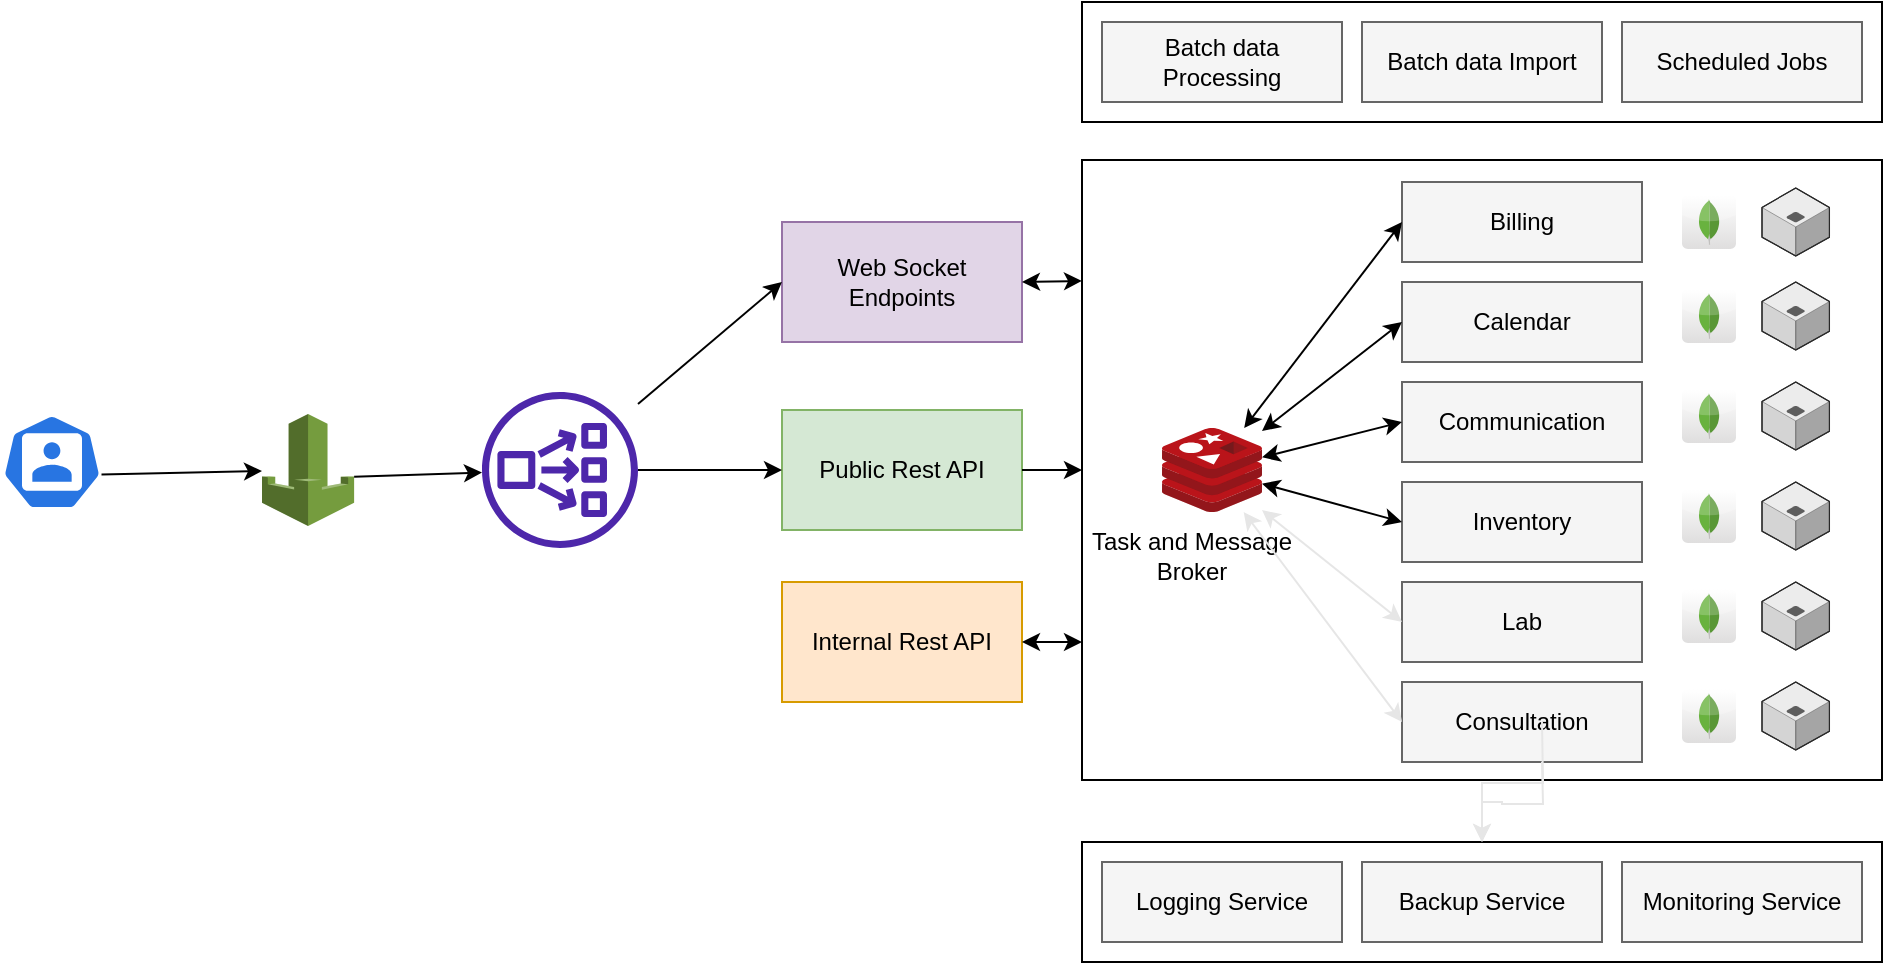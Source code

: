 <mxfile version="17.4.5" type="github">
  <diagram id="DRikjxQiTBmXCBcwlVn4" name="Page-1">
    <mxGraphModel dx="1183" dy="808" grid="1" gridSize="10" guides="1" tooltips="1" connect="1" arrows="1" fold="1" page="1" pageScale="1" pageWidth="800" pageHeight="600" math="0" shadow="0">
      <root>
        <mxCell id="0" />
        <mxCell id="1" parent="0" />
        <mxCell id="Ie-Fu-AVoVfVuAzAOqy1-1" value="" style="sketch=0;html=1;dashed=0;whitespace=wrap;fillColor=#2875E2;strokeColor=#ffffff;points=[[0.005,0.63,0],[0.1,0.2,0],[0.9,0.2,0],[0.5,0,0],[0.995,0.63,0],[0.72,0.99,0],[0.5,1,0],[0.28,0.99,0]];shape=mxgraph.kubernetes.icon;prIcon=user" vertex="1" parent="1">
          <mxGeometry x="60" y="276" width="50" height="48" as="geometry" />
        </mxCell>
        <mxCell id="Ie-Fu-AVoVfVuAzAOqy1-2" value="" style="outlineConnect=0;dashed=0;verticalLabelPosition=bottom;verticalAlign=top;align=center;html=1;shape=mxgraph.aws3.waf;fillColor=#759C3E;gradientColor=none;" vertex="1" parent="1">
          <mxGeometry x="190" y="276" width="46.06" height="56" as="geometry" />
        </mxCell>
        <mxCell id="Ie-Fu-AVoVfVuAzAOqy1-3" value="" style="sketch=0;outlineConnect=0;fontColor=#232F3E;gradientColor=none;fillColor=#4D27AA;strokeColor=none;dashed=0;verticalLabelPosition=bottom;verticalAlign=top;align=center;html=1;fontSize=12;fontStyle=0;aspect=fixed;pointerEvents=1;shape=mxgraph.aws4.network_load_balancer;" vertex="1" parent="1">
          <mxGeometry x="300" y="265" width="78" height="78" as="geometry" />
        </mxCell>
        <mxCell id="Ie-Fu-AVoVfVuAzAOqy1-4" value="" style="endArrow=classic;html=1;rounded=0;exitX=0.995;exitY=0.63;exitDx=0;exitDy=0;exitPerimeter=0;" edge="1" parent="1" source="Ie-Fu-AVoVfVuAzAOqy1-1" target="Ie-Fu-AVoVfVuAzAOqy1-2">
          <mxGeometry width="50" height="50" relative="1" as="geometry">
            <mxPoint x="340" y="140" as="sourcePoint" />
            <mxPoint x="250" y="140" as="targetPoint" />
          </mxGeometry>
        </mxCell>
        <mxCell id="Ie-Fu-AVoVfVuAzAOqy1-5" value="" style="endArrow=classic;html=1;rounded=0;exitX=1;exitY=0.56;exitDx=0;exitDy=0;exitPerimeter=0;" edge="1" parent="1" source="Ie-Fu-AVoVfVuAzAOqy1-2" target="Ie-Fu-AVoVfVuAzAOqy1-3">
          <mxGeometry width="50" height="50" relative="1" as="geometry">
            <mxPoint x="200" y="160" as="sourcePoint" />
            <mxPoint x="360" y="170" as="targetPoint" />
          </mxGeometry>
        </mxCell>
        <mxCell id="Ie-Fu-AVoVfVuAzAOqy1-6" value="" style="rounded=0;whiteSpace=wrap;html=1;fillColor=#e1d5e7;strokeColor=#9673a6;" vertex="1" parent="1">
          <mxGeometry x="450" y="180" width="120" height="60" as="geometry" />
        </mxCell>
        <mxCell id="Ie-Fu-AVoVfVuAzAOqy1-7" value="" style="rounded=0;whiteSpace=wrap;html=1;fillColor=#d5e8d4;strokeColor=#82b366;" vertex="1" parent="1">
          <mxGeometry x="450" y="274" width="120" height="60" as="geometry" />
        </mxCell>
        <mxCell id="Ie-Fu-AVoVfVuAzAOqy1-8" value="" style="rounded=0;whiteSpace=wrap;html=1;fillColor=#ffe6cc;strokeColor=#d79b00;" vertex="1" parent="1">
          <mxGeometry x="450" y="360" width="120" height="60" as="geometry" />
        </mxCell>
        <mxCell id="Ie-Fu-AVoVfVuAzAOqy1-9" value="" style="endArrow=classic;html=1;rounded=0;entryX=0;entryY=0.5;entryDx=0;entryDy=0;" edge="1" parent="1" source="Ie-Fu-AVoVfVuAzAOqy1-3" target="Ie-Fu-AVoVfVuAzAOqy1-6">
          <mxGeometry width="50" height="50" relative="1" as="geometry">
            <mxPoint x="440" y="320" as="sourcePoint" />
            <mxPoint x="490" y="270" as="targetPoint" />
          </mxGeometry>
        </mxCell>
        <mxCell id="Ie-Fu-AVoVfVuAzAOqy1-10" value="" style="endArrow=classic;html=1;rounded=0;entryX=0;entryY=0.5;entryDx=0;entryDy=0;" edge="1" parent="1" source="Ie-Fu-AVoVfVuAzAOqy1-3" target="Ie-Fu-AVoVfVuAzAOqy1-7">
          <mxGeometry width="50" height="50" relative="1" as="geometry">
            <mxPoint x="440" y="320" as="sourcePoint" />
            <mxPoint x="490" y="270" as="targetPoint" />
          </mxGeometry>
        </mxCell>
        <mxCell id="Ie-Fu-AVoVfVuAzAOqy1-11" value="Web Socket Endpoints" style="text;html=1;strokeColor=none;fillColor=none;align=center;verticalAlign=middle;whiteSpace=wrap;rounded=0;" vertex="1" parent="1">
          <mxGeometry x="450" y="195" width="120" height="30" as="geometry" />
        </mxCell>
        <mxCell id="Ie-Fu-AVoVfVuAzAOqy1-12" value="Public Rest API" style="text;html=1;strokeColor=none;fillColor=none;align=center;verticalAlign=middle;whiteSpace=wrap;rounded=0;" vertex="1" parent="1">
          <mxGeometry x="450" y="289" width="120" height="30" as="geometry" />
        </mxCell>
        <mxCell id="Ie-Fu-AVoVfVuAzAOqy1-13" value="Internal Rest API" style="text;html=1;strokeColor=none;fillColor=none;align=center;verticalAlign=middle;whiteSpace=wrap;rounded=0;" vertex="1" parent="1">
          <mxGeometry x="450" y="375" width="120" height="30" as="geometry" />
        </mxCell>
        <mxCell id="Ie-Fu-AVoVfVuAzAOqy1-14" value="" style="rounded=0;whiteSpace=wrap;html=1;" vertex="1" parent="1">
          <mxGeometry x="600" y="149" width="400" height="310" as="geometry" />
        </mxCell>
        <mxCell id="Ie-Fu-AVoVfVuAzAOqy1-15" value="" style="endArrow=classic;html=1;rounded=0;exitX=1;exitY=0.5;exitDx=0;exitDy=0;entryX=0;entryY=0.5;entryDx=0;entryDy=0;" edge="1" parent="1" source="Ie-Fu-AVoVfVuAzAOqy1-12" target="Ie-Fu-AVoVfVuAzAOqy1-14">
          <mxGeometry width="50" height="50" relative="1" as="geometry">
            <mxPoint x="690" y="400" as="sourcePoint" />
            <mxPoint x="740" y="350" as="targetPoint" />
          </mxGeometry>
        </mxCell>
        <mxCell id="Ie-Fu-AVoVfVuAzAOqy1-16" value="" style="endArrow=classic;startArrow=classic;html=1;rounded=0;exitX=1;exitY=0.5;exitDx=0;exitDy=0;" edge="1" parent="1" source="Ie-Fu-AVoVfVuAzAOqy1-13">
          <mxGeometry width="50" height="50" relative="1" as="geometry">
            <mxPoint x="690" y="400" as="sourcePoint" />
            <mxPoint x="600" y="390" as="targetPoint" />
          </mxGeometry>
        </mxCell>
        <mxCell id="Ie-Fu-AVoVfVuAzAOqy1-18" value="" style="sketch=0;aspect=fixed;html=1;points=[];align=center;image;fontSize=12;image=img/lib/mscae/Cache_Redis_Product.svg;" vertex="1" parent="1">
          <mxGeometry x="640" y="283" width="50" height="42" as="geometry" />
        </mxCell>
        <mxCell id="Ie-Fu-AVoVfVuAzAOqy1-22" value="" style="group" vertex="1" connectable="0" parent="1">
          <mxGeometry x="760" y="160" width="120" height="40" as="geometry" />
        </mxCell>
        <mxCell id="Ie-Fu-AVoVfVuAzAOqy1-20" value="" style="rounded=0;whiteSpace=wrap;html=1;fillColor=#f5f5f5;fontColor=#333333;strokeColor=#666666;" vertex="1" parent="Ie-Fu-AVoVfVuAzAOqy1-22">
          <mxGeometry width="120" height="40" as="geometry" />
        </mxCell>
        <mxCell id="Ie-Fu-AVoVfVuAzAOqy1-21" value="Billing" style="text;html=1;strokeColor=none;fillColor=none;align=center;verticalAlign=middle;whiteSpace=wrap;rounded=0;" vertex="1" parent="Ie-Fu-AVoVfVuAzAOqy1-22">
          <mxGeometry x="5" y="10" width="110" height="20" as="geometry" />
        </mxCell>
        <mxCell id="Ie-Fu-AVoVfVuAzAOqy1-26" value="" style="group" vertex="1" connectable="0" parent="1">
          <mxGeometry x="760" y="210" width="120" height="40" as="geometry" />
        </mxCell>
        <mxCell id="Ie-Fu-AVoVfVuAzAOqy1-27" value="" style="rounded=0;whiteSpace=wrap;html=1;fillColor=#f5f5f5;fontColor=#333333;strokeColor=#666666;" vertex="1" parent="Ie-Fu-AVoVfVuAzAOqy1-26">
          <mxGeometry width="120" height="40" as="geometry" />
        </mxCell>
        <mxCell id="Ie-Fu-AVoVfVuAzAOqy1-28" value="Calendar" style="text;html=1;strokeColor=none;fillColor=none;align=center;verticalAlign=middle;whiteSpace=wrap;rounded=0;" vertex="1" parent="Ie-Fu-AVoVfVuAzAOqy1-26">
          <mxGeometry x="5" y="10" width="110" height="20" as="geometry" />
        </mxCell>
        <mxCell id="Ie-Fu-AVoVfVuAzAOqy1-30" value="" style="group" vertex="1" connectable="0" parent="1">
          <mxGeometry x="760" y="260" width="120" height="40" as="geometry" />
        </mxCell>
        <mxCell id="Ie-Fu-AVoVfVuAzAOqy1-31" value="" style="rounded=0;whiteSpace=wrap;html=1;fillColor=#f5f5f5;fontColor=#333333;strokeColor=#666666;" vertex="1" parent="Ie-Fu-AVoVfVuAzAOqy1-30">
          <mxGeometry width="120" height="40" as="geometry" />
        </mxCell>
        <mxCell id="Ie-Fu-AVoVfVuAzAOqy1-32" value="Communication" style="text;html=1;strokeColor=none;fillColor=none;align=center;verticalAlign=middle;whiteSpace=wrap;rounded=0;" vertex="1" parent="Ie-Fu-AVoVfVuAzAOqy1-30">
          <mxGeometry x="5" y="10" width="110" height="20" as="geometry" />
        </mxCell>
        <mxCell id="Ie-Fu-AVoVfVuAzAOqy1-19" value="Task and Message Broker" style="text;html=1;strokeColor=none;fillColor=none;align=center;verticalAlign=middle;whiteSpace=wrap;rounded=0;" vertex="1" parent="1">
          <mxGeometry x="600" y="332" width="110" height="30" as="geometry" />
        </mxCell>
        <mxCell id="Ie-Fu-AVoVfVuAzAOqy1-35" value="" style="group" vertex="1" connectable="0" parent="1">
          <mxGeometry x="760" y="310" width="120" height="40" as="geometry" />
        </mxCell>
        <mxCell id="Ie-Fu-AVoVfVuAzAOqy1-36" value="" style="rounded=0;whiteSpace=wrap;html=1;fillColor=#f5f5f5;fontColor=#333333;strokeColor=#666666;" vertex="1" parent="Ie-Fu-AVoVfVuAzAOqy1-35">
          <mxGeometry width="120" height="40" as="geometry" />
        </mxCell>
        <mxCell id="Ie-Fu-AVoVfVuAzAOqy1-37" value="Inventory" style="text;html=1;strokeColor=none;fillColor=none;align=center;verticalAlign=middle;whiteSpace=wrap;rounded=0;" vertex="1" parent="Ie-Fu-AVoVfVuAzAOqy1-35">
          <mxGeometry x="5" y="10" width="110" height="20" as="geometry" />
        </mxCell>
        <mxCell id="Ie-Fu-AVoVfVuAzAOqy1-41" value="" style="group" vertex="1" connectable="0" parent="1">
          <mxGeometry x="760" y="360" width="120" height="40" as="geometry" />
        </mxCell>
        <mxCell id="Ie-Fu-AVoVfVuAzAOqy1-42" value="" style="rounded=0;whiteSpace=wrap;html=1;fillColor=#f5f5f5;fontColor=#333333;strokeColor=#666666;" vertex="1" parent="Ie-Fu-AVoVfVuAzAOqy1-41">
          <mxGeometry width="120" height="40" as="geometry" />
        </mxCell>
        <mxCell id="Ie-Fu-AVoVfVuAzAOqy1-43" value="Lab" style="text;html=1;strokeColor=none;fillColor=none;align=center;verticalAlign=middle;whiteSpace=wrap;rounded=0;" vertex="1" parent="Ie-Fu-AVoVfVuAzAOqy1-41">
          <mxGeometry x="5" y="10" width="110" height="20" as="geometry" />
        </mxCell>
        <mxCell id="Ie-Fu-AVoVfVuAzAOqy1-44" value="" style="group" vertex="1" connectable="0" parent="1">
          <mxGeometry x="760" y="410" width="120" height="40" as="geometry" />
        </mxCell>
        <mxCell id="Ie-Fu-AVoVfVuAzAOqy1-45" value="" style="rounded=0;whiteSpace=wrap;html=1;fillColor=#f5f5f5;fontColor=#333333;strokeColor=#666666;" vertex="1" parent="Ie-Fu-AVoVfVuAzAOqy1-44">
          <mxGeometry width="120" height="40" as="geometry" />
        </mxCell>
        <mxCell id="Ie-Fu-AVoVfVuAzAOqy1-46" value="Consultation" style="text;html=1;strokeColor=none;fillColor=none;align=center;verticalAlign=middle;whiteSpace=wrap;rounded=0;" vertex="1" parent="Ie-Fu-AVoVfVuAzAOqy1-44">
          <mxGeometry x="5" y="10" width="110" height="20" as="geometry" />
        </mxCell>
        <mxCell id="Ie-Fu-AVoVfVuAzAOqy1-49" value="" style="group" vertex="1" connectable="0" parent="1">
          <mxGeometry x="900" y="163" width="73.73" height="34" as="geometry" />
        </mxCell>
        <mxCell id="Ie-Fu-AVoVfVuAzAOqy1-47" value="" style="dashed=0;outlineConnect=0;html=1;align=center;labelPosition=center;verticalLabelPosition=bottom;verticalAlign=top;shape=mxgraph.webicons.mongodb;gradientColor=#DFDEDE" vertex="1" parent="Ie-Fu-AVoVfVuAzAOqy1-49">
          <mxGeometry y="3.5" width="27" height="27" as="geometry" />
        </mxCell>
        <mxCell id="Ie-Fu-AVoVfVuAzAOqy1-48" value="" style="verticalLabelPosition=bottom;html=1;verticalAlign=top;strokeWidth=1;align=center;outlineConnect=0;dashed=0;outlineConnect=0;shape=mxgraph.aws3d.application_server;fillColor=#ECECEC;strokeColor=#5E5E5E;aspect=fixed;" vertex="1" parent="Ie-Fu-AVoVfVuAzAOqy1-49">
          <mxGeometry x="40" width="33.73" height="34" as="geometry" />
        </mxCell>
        <mxCell id="Ie-Fu-AVoVfVuAzAOqy1-50" value="" style="group" vertex="1" connectable="0" parent="1">
          <mxGeometry x="900" y="210" width="73.73" height="34" as="geometry" />
        </mxCell>
        <mxCell id="Ie-Fu-AVoVfVuAzAOqy1-51" value="" style="dashed=0;outlineConnect=0;html=1;align=center;labelPosition=center;verticalLabelPosition=bottom;verticalAlign=top;shape=mxgraph.webicons.mongodb;gradientColor=#DFDEDE" vertex="1" parent="Ie-Fu-AVoVfVuAzAOqy1-50">
          <mxGeometry y="3.5" width="27" height="27" as="geometry" />
        </mxCell>
        <mxCell id="Ie-Fu-AVoVfVuAzAOqy1-52" value="" style="verticalLabelPosition=bottom;html=1;verticalAlign=top;strokeWidth=1;align=center;outlineConnect=0;dashed=0;outlineConnect=0;shape=mxgraph.aws3d.application_server;fillColor=#ECECEC;strokeColor=#5E5E5E;aspect=fixed;" vertex="1" parent="Ie-Fu-AVoVfVuAzAOqy1-50">
          <mxGeometry x="40" width="33.73" height="34" as="geometry" />
        </mxCell>
        <mxCell id="Ie-Fu-AVoVfVuAzAOqy1-53" value="" style="group" vertex="1" connectable="0" parent="1">
          <mxGeometry x="900" y="260" width="73.73" height="34" as="geometry" />
        </mxCell>
        <mxCell id="Ie-Fu-AVoVfVuAzAOqy1-54" value="" style="dashed=0;outlineConnect=0;html=1;align=center;labelPosition=center;verticalLabelPosition=bottom;verticalAlign=top;shape=mxgraph.webicons.mongodb;gradientColor=#DFDEDE" vertex="1" parent="Ie-Fu-AVoVfVuAzAOqy1-53">
          <mxGeometry y="3.5" width="27" height="27" as="geometry" />
        </mxCell>
        <mxCell id="Ie-Fu-AVoVfVuAzAOqy1-55" value="" style="verticalLabelPosition=bottom;html=1;verticalAlign=top;strokeWidth=1;align=center;outlineConnect=0;dashed=0;outlineConnect=0;shape=mxgraph.aws3d.application_server;fillColor=#ECECEC;strokeColor=#5E5E5E;aspect=fixed;" vertex="1" parent="Ie-Fu-AVoVfVuAzAOqy1-53">
          <mxGeometry x="40" width="33.73" height="34" as="geometry" />
        </mxCell>
        <mxCell id="Ie-Fu-AVoVfVuAzAOqy1-56" value="" style="group" vertex="1" connectable="0" parent="1">
          <mxGeometry x="900" y="310" width="73.73" height="34" as="geometry" />
        </mxCell>
        <mxCell id="Ie-Fu-AVoVfVuAzAOqy1-57" value="" style="dashed=0;outlineConnect=0;html=1;align=center;labelPosition=center;verticalLabelPosition=bottom;verticalAlign=top;shape=mxgraph.webicons.mongodb;gradientColor=#DFDEDE" vertex="1" parent="Ie-Fu-AVoVfVuAzAOqy1-56">
          <mxGeometry y="3.5" width="27" height="27" as="geometry" />
        </mxCell>
        <mxCell id="Ie-Fu-AVoVfVuAzAOqy1-58" value="" style="verticalLabelPosition=bottom;html=1;verticalAlign=top;strokeWidth=1;align=center;outlineConnect=0;dashed=0;outlineConnect=0;shape=mxgraph.aws3d.application_server;fillColor=#ECECEC;strokeColor=#5E5E5E;aspect=fixed;" vertex="1" parent="Ie-Fu-AVoVfVuAzAOqy1-56">
          <mxGeometry x="40" width="33.73" height="34" as="geometry" />
        </mxCell>
        <mxCell id="Ie-Fu-AVoVfVuAzAOqy1-59" value="" style="group" vertex="1" connectable="0" parent="1">
          <mxGeometry x="900" y="360" width="73.73" height="34" as="geometry" />
        </mxCell>
        <mxCell id="Ie-Fu-AVoVfVuAzAOqy1-60" value="" style="dashed=0;outlineConnect=0;html=1;align=center;labelPosition=center;verticalLabelPosition=bottom;verticalAlign=top;shape=mxgraph.webicons.mongodb;gradientColor=#DFDEDE" vertex="1" parent="Ie-Fu-AVoVfVuAzAOqy1-59">
          <mxGeometry y="3.5" width="27" height="27" as="geometry" />
        </mxCell>
        <mxCell id="Ie-Fu-AVoVfVuAzAOqy1-61" value="" style="verticalLabelPosition=bottom;html=1;verticalAlign=top;strokeWidth=1;align=center;outlineConnect=0;dashed=0;outlineConnect=0;shape=mxgraph.aws3d.application_server;fillColor=#ECECEC;strokeColor=#5E5E5E;aspect=fixed;" vertex="1" parent="Ie-Fu-AVoVfVuAzAOqy1-59">
          <mxGeometry x="40" width="33.73" height="34" as="geometry" />
        </mxCell>
        <mxCell id="Ie-Fu-AVoVfVuAzAOqy1-62" value="" style="group" vertex="1" connectable="0" parent="1">
          <mxGeometry x="900" y="410" width="73.73" height="34" as="geometry" />
        </mxCell>
        <mxCell id="Ie-Fu-AVoVfVuAzAOqy1-63" value="" style="dashed=0;outlineConnect=0;html=1;align=center;labelPosition=center;verticalLabelPosition=bottom;verticalAlign=top;shape=mxgraph.webicons.mongodb;gradientColor=#DFDEDE" vertex="1" parent="Ie-Fu-AVoVfVuAzAOqy1-62">
          <mxGeometry y="3.5" width="27" height="27" as="geometry" />
        </mxCell>
        <mxCell id="Ie-Fu-AVoVfVuAzAOqy1-64" value="" style="verticalLabelPosition=bottom;html=1;verticalAlign=top;strokeWidth=1;align=center;outlineConnect=0;dashed=0;outlineConnect=0;shape=mxgraph.aws3d.application_server;fillColor=#ECECEC;strokeColor=#5E5E5E;aspect=fixed;" vertex="1" parent="Ie-Fu-AVoVfVuAzAOqy1-62">
          <mxGeometry x="40" width="33.73" height="34" as="geometry" />
        </mxCell>
        <mxCell id="Ie-Fu-AVoVfVuAzAOqy1-65" value="" style="endArrow=classic;startArrow=classic;html=1;rounded=0;exitX=0;exitY=0.5;exitDx=0;exitDy=0;" edge="1" parent="1" source="Ie-Fu-AVoVfVuAzAOqy1-20" target="Ie-Fu-AVoVfVuAzAOqy1-18">
          <mxGeometry width="50" height="50" relative="1" as="geometry">
            <mxPoint x="760" y="420" as="sourcePoint" />
            <mxPoint x="810" y="370" as="targetPoint" />
          </mxGeometry>
        </mxCell>
        <mxCell id="Ie-Fu-AVoVfVuAzAOqy1-66" value="" style="endArrow=classic;startArrow=classic;html=1;rounded=0;entryX=0;entryY=0.5;entryDx=0;entryDy=0;" edge="1" parent="1" source="Ie-Fu-AVoVfVuAzAOqy1-18" target="Ie-Fu-AVoVfVuAzAOqy1-27">
          <mxGeometry width="50" height="50" relative="1" as="geometry">
            <mxPoint x="760" y="420" as="sourcePoint" />
            <mxPoint x="810" y="370" as="targetPoint" />
          </mxGeometry>
        </mxCell>
        <mxCell id="Ie-Fu-AVoVfVuAzAOqy1-67" value="" style="endArrow=classic;startArrow=classic;html=1;rounded=0;" edge="1" parent="1" source="Ie-Fu-AVoVfVuAzAOqy1-18">
          <mxGeometry width="50" height="50" relative="1" as="geometry">
            <mxPoint x="760" y="420" as="sourcePoint" />
            <mxPoint x="760" y="280" as="targetPoint" />
          </mxGeometry>
        </mxCell>
        <mxCell id="Ie-Fu-AVoVfVuAzAOqy1-68" value="" style="endArrow=classic;startArrow=classic;html=1;rounded=0;" edge="1" parent="1" source="Ie-Fu-AVoVfVuAzAOqy1-18">
          <mxGeometry width="50" height="50" relative="1" as="geometry">
            <mxPoint x="740" y="390" as="sourcePoint" />
            <mxPoint x="760" y="330" as="targetPoint" />
          </mxGeometry>
        </mxCell>
        <mxCell id="Ie-Fu-AVoVfVuAzAOqy1-71" value="" style="endArrow=classic;startArrow=classic;html=1;rounded=0;entryX=0;entryY=0.5;entryDx=0;entryDy=0;strokeColor=#E6E6E6;" edge="1" parent="1" source="Ie-Fu-AVoVfVuAzAOqy1-18" target="Ie-Fu-AVoVfVuAzAOqy1-45">
          <mxGeometry width="50" height="50" relative="1" as="geometry">
            <mxPoint x="700" y="334" as="sourcePoint" />
            <mxPoint x="770" y="390.0" as="targetPoint" />
          </mxGeometry>
        </mxCell>
        <mxCell id="Ie-Fu-AVoVfVuAzAOqy1-69" value="" style="endArrow=classic;startArrow=classic;html=1;rounded=0;entryX=0;entryY=0.5;entryDx=0;entryDy=0;strokeColor=#E6E6E6;" edge="1" parent="1" source="Ie-Fu-AVoVfVuAzAOqy1-18" target="Ie-Fu-AVoVfVuAzAOqy1-42">
          <mxGeometry width="50" height="50" relative="1" as="geometry">
            <mxPoint x="700" y="320.842" as="sourcePoint" />
            <mxPoint x="770" y="340.0" as="targetPoint" />
          </mxGeometry>
        </mxCell>
        <mxCell id="Ie-Fu-AVoVfVuAzAOqy1-72" value="" style="rounded=0;whiteSpace=wrap;html=1;" vertex="1" parent="1">
          <mxGeometry x="600" y="490" width="400" height="60" as="geometry" />
        </mxCell>
        <mxCell id="Ie-Fu-AVoVfVuAzAOqy1-76" style="edgeStyle=orthogonalEdgeStyle;rounded=0;orthogonalLoop=1;jettySize=auto;html=1;exitX=0.5;exitY=0;exitDx=0;exitDy=0;strokeColor=#E6E6E6;" edge="1" parent="1" target="Ie-Fu-AVoVfVuAzAOqy1-72">
          <mxGeometry relative="1" as="geometry">
            <mxPoint x="830" y="430" as="sourcePoint" />
          </mxGeometry>
        </mxCell>
        <mxCell id="Ie-Fu-AVoVfVuAzAOqy1-77" style="edgeStyle=orthogonalEdgeStyle;rounded=0;orthogonalLoop=1;jettySize=auto;html=1;exitX=0.5;exitY=1;exitDx=0;exitDy=0;strokeColor=#E6E6E6;" edge="1" parent="1" target="Ie-Fu-AVoVfVuAzAOqy1-72">
          <mxGeometry relative="1" as="geometry">
            <mxPoint x="830" y="450" as="sourcePoint" />
          </mxGeometry>
        </mxCell>
        <mxCell id="Ie-Fu-AVoVfVuAzAOqy1-79" value="" style="group" vertex="1" connectable="0" parent="1">
          <mxGeometry x="610" y="500" width="120" height="40" as="geometry" />
        </mxCell>
        <mxCell id="Ie-Fu-AVoVfVuAzAOqy1-80" value="" style="rounded=0;whiteSpace=wrap;html=1;fillColor=#f5f5f5;fontColor=#333333;strokeColor=#666666;" vertex="1" parent="Ie-Fu-AVoVfVuAzAOqy1-79">
          <mxGeometry width="120" height="40" as="geometry" />
        </mxCell>
        <mxCell id="Ie-Fu-AVoVfVuAzAOqy1-81" value="Logging Service" style="text;html=1;strokeColor=none;fillColor=none;align=center;verticalAlign=middle;whiteSpace=wrap;rounded=0;" vertex="1" parent="Ie-Fu-AVoVfVuAzAOqy1-79">
          <mxGeometry x="5" y="10" width="110" height="20" as="geometry" />
        </mxCell>
        <mxCell id="Ie-Fu-AVoVfVuAzAOqy1-82" value="" style="group" vertex="1" connectable="0" parent="1">
          <mxGeometry x="740" y="500" width="120" height="40" as="geometry" />
        </mxCell>
        <mxCell id="Ie-Fu-AVoVfVuAzAOqy1-83" value="" style="rounded=0;whiteSpace=wrap;html=1;fillColor=#f5f5f5;fontColor=#333333;strokeColor=#666666;" vertex="1" parent="Ie-Fu-AVoVfVuAzAOqy1-82">
          <mxGeometry width="120" height="40" as="geometry" />
        </mxCell>
        <mxCell id="Ie-Fu-AVoVfVuAzAOqy1-84" value="Backup Service" style="text;html=1;strokeColor=none;fillColor=none;align=center;verticalAlign=middle;whiteSpace=wrap;rounded=0;" vertex="1" parent="Ie-Fu-AVoVfVuAzAOqy1-82">
          <mxGeometry x="5" y="10" width="110" height="20" as="geometry" />
        </mxCell>
        <mxCell id="Ie-Fu-AVoVfVuAzAOqy1-85" value="" style="group" vertex="1" connectable="0" parent="1">
          <mxGeometry x="870" y="500" width="120" height="40" as="geometry" />
        </mxCell>
        <mxCell id="Ie-Fu-AVoVfVuAzAOqy1-86" value="" style="rounded=0;whiteSpace=wrap;html=1;fillColor=#f5f5f5;fontColor=#333333;strokeColor=#666666;" vertex="1" parent="Ie-Fu-AVoVfVuAzAOqy1-85">
          <mxGeometry width="120" height="40" as="geometry" />
        </mxCell>
        <mxCell id="Ie-Fu-AVoVfVuAzAOqy1-87" value="Monitoring Service" style="text;html=1;strokeColor=none;fillColor=none;align=center;verticalAlign=middle;whiteSpace=wrap;rounded=0;" vertex="1" parent="Ie-Fu-AVoVfVuAzAOqy1-85">
          <mxGeometry x="5" y="10" width="110" height="20" as="geometry" />
        </mxCell>
        <mxCell id="Ie-Fu-AVoVfVuAzAOqy1-88" value="" style="endArrow=classic;startArrow=classic;html=1;rounded=0;strokeColor=#000000;exitX=1;exitY=0.5;exitDx=0;exitDy=0;entryX=0;entryY=0.195;entryDx=0;entryDy=0;entryPerimeter=0;" edge="1" parent="1" source="Ie-Fu-AVoVfVuAzAOqy1-11" target="Ie-Fu-AVoVfVuAzAOqy1-14">
          <mxGeometry width="50" height="50" relative="1" as="geometry">
            <mxPoint x="700" y="340" as="sourcePoint" />
            <mxPoint x="750" y="290" as="targetPoint" />
          </mxGeometry>
        </mxCell>
        <mxCell id="Ie-Fu-AVoVfVuAzAOqy1-89" value="" style="rounded=0;whiteSpace=wrap;html=1;" vertex="1" parent="1">
          <mxGeometry x="600" y="70" width="400" height="60" as="geometry" />
        </mxCell>
        <mxCell id="Ie-Fu-AVoVfVuAzAOqy1-92" value="" style="group" vertex="1" connectable="0" parent="1">
          <mxGeometry x="610" y="80" width="120" height="40" as="geometry" />
        </mxCell>
        <mxCell id="Ie-Fu-AVoVfVuAzAOqy1-93" value="" style="rounded=0;whiteSpace=wrap;html=1;fillColor=#f5f5f5;fontColor=#333333;strokeColor=#666666;" vertex="1" parent="Ie-Fu-AVoVfVuAzAOqy1-92">
          <mxGeometry width="120" height="40" as="geometry" />
        </mxCell>
        <mxCell id="Ie-Fu-AVoVfVuAzAOqy1-94" value="Batch data Processing" style="text;html=1;strokeColor=none;fillColor=none;align=center;verticalAlign=middle;whiteSpace=wrap;rounded=0;" vertex="1" parent="Ie-Fu-AVoVfVuAzAOqy1-92">
          <mxGeometry x="5" y="10" width="110" height="20" as="geometry" />
        </mxCell>
        <mxCell id="Ie-Fu-AVoVfVuAzAOqy1-96" value="" style="group" vertex="1" connectable="0" parent="1">
          <mxGeometry x="740" y="80" width="120" height="40" as="geometry" />
        </mxCell>
        <mxCell id="Ie-Fu-AVoVfVuAzAOqy1-97" value="" style="rounded=0;whiteSpace=wrap;html=1;fillColor=#f5f5f5;fontColor=#333333;strokeColor=#666666;" vertex="1" parent="Ie-Fu-AVoVfVuAzAOqy1-96">
          <mxGeometry width="120" height="40" as="geometry" />
        </mxCell>
        <mxCell id="Ie-Fu-AVoVfVuAzAOqy1-98" value="Batch data Import" style="text;html=1;strokeColor=none;fillColor=none;align=center;verticalAlign=middle;whiteSpace=wrap;rounded=0;" vertex="1" parent="Ie-Fu-AVoVfVuAzAOqy1-96">
          <mxGeometry x="5" y="10" width="110" height="20" as="geometry" />
        </mxCell>
        <mxCell id="Ie-Fu-AVoVfVuAzAOqy1-99" value="" style="group" vertex="1" connectable="0" parent="1">
          <mxGeometry x="870" y="80" width="120" height="40" as="geometry" />
        </mxCell>
        <mxCell id="Ie-Fu-AVoVfVuAzAOqy1-100" value="" style="rounded=0;whiteSpace=wrap;html=1;fillColor=#f5f5f5;fontColor=#333333;strokeColor=#666666;" vertex="1" parent="Ie-Fu-AVoVfVuAzAOqy1-99">
          <mxGeometry width="120" height="40" as="geometry" />
        </mxCell>
        <mxCell id="Ie-Fu-AVoVfVuAzAOqy1-101" value="Scheduled Jobs" style="text;html=1;strokeColor=none;fillColor=none;align=center;verticalAlign=middle;whiteSpace=wrap;rounded=0;" vertex="1" parent="Ie-Fu-AVoVfVuAzAOqy1-99">
          <mxGeometry x="5" y="10" width="110" height="20" as="geometry" />
        </mxCell>
      </root>
    </mxGraphModel>
  </diagram>
</mxfile>
